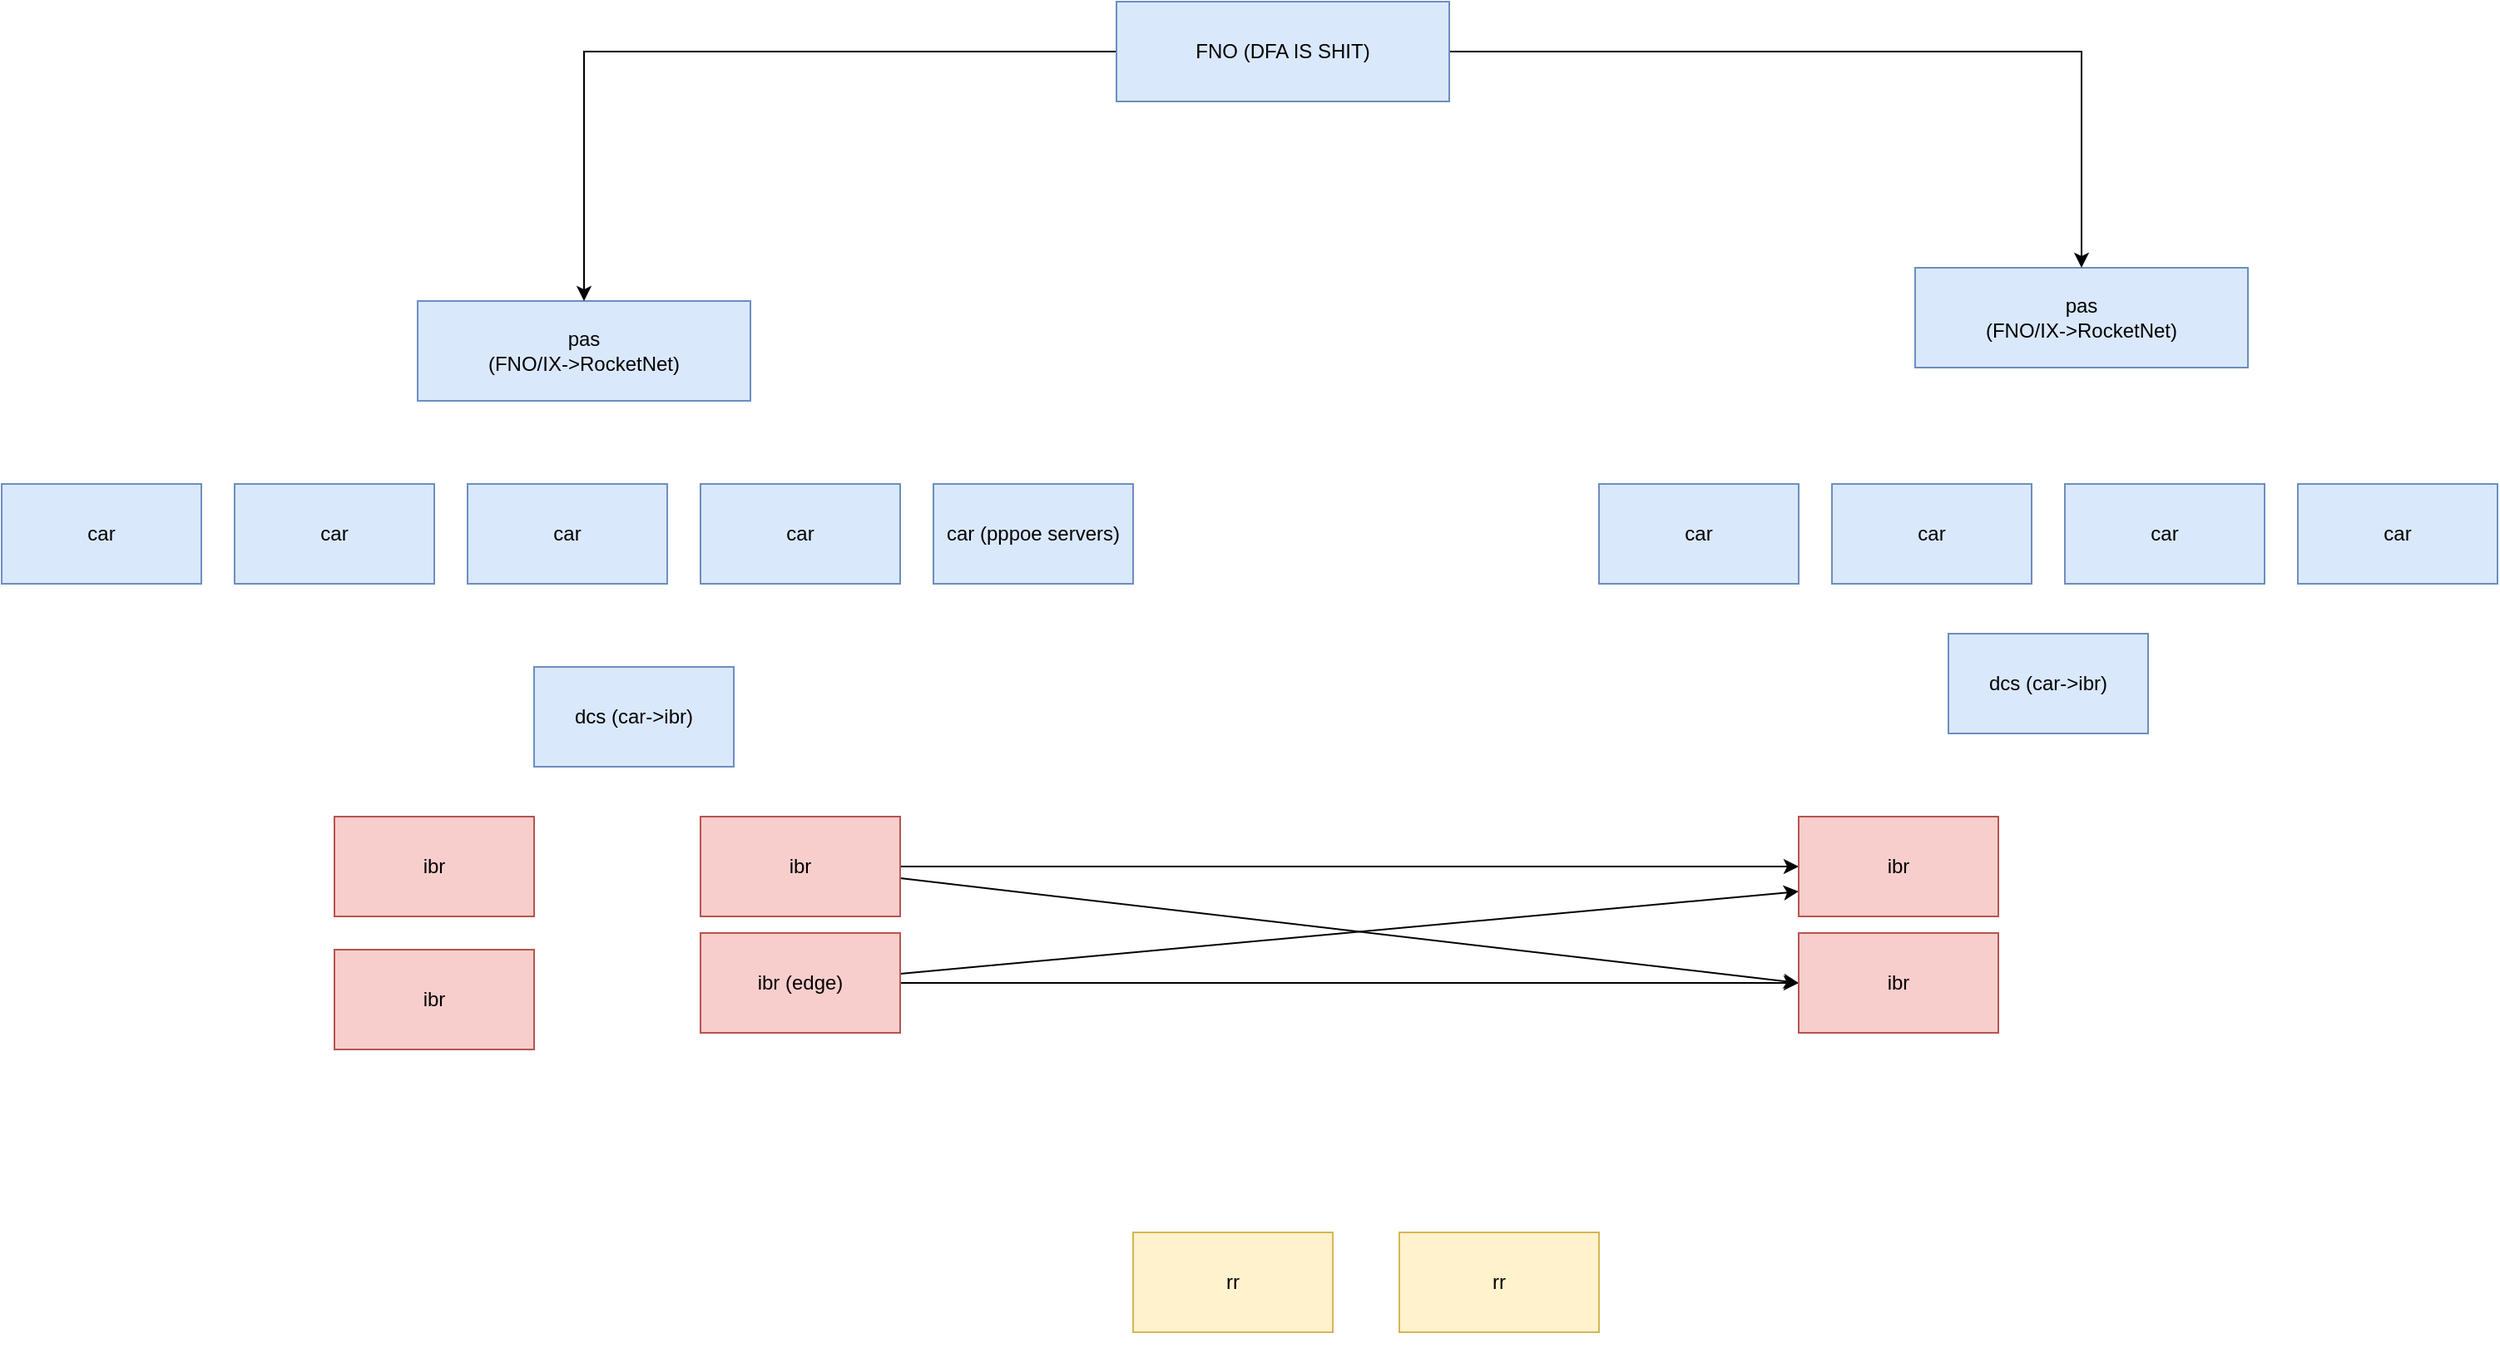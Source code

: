 <mxfile version="26.0.6">
  <diagram name="Page-1" id="0jXYULb7XNN_6yOyQ7-O">
    <mxGraphModel dx="2594" dy="1983" grid="1" gridSize="10" guides="1" tooltips="1" connect="1" arrows="1" fold="1" page="1" pageScale="1" pageWidth="850" pageHeight="1100" math="0" shadow="0">
      <root>
        <mxCell id="0" />
        <mxCell id="1" parent="0" />
        <mxCell id="fx19zx-SHGDhQ8waikCe-1" value="car" style="rounded=0;whiteSpace=wrap;html=1;fillColor=#dae8fc;strokeColor=#6c8ebf;" vertex="1" parent="1">
          <mxGeometry x="430" y="250" width="120" height="60" as="geometry" />
        </mxCell>
        <mxCell id="fx19zx-SHGDhQ8waikCe-2" value="car" style="rounded=0;whiteSpace=wrap;html=1;fillColor=#dae8fc;strokeColor=#6c8ebf;" vertex="1" parent="1">
          <mxGeometry x="570" y="250" width="120" height="60" as="geometry" />
        </mxCell>
        <mxCell id="fx19zx-SHGDhQ8waikCe-3" value="car" style="rounded=0;whiteSpace=wrap;html=1;fillColor=#dae8fc;strokeColor=#6c8ebf;" vertex="1" parent="1">
          <mxGeometry x="710" y="250" width="120" height="60" as="geometry" />
        </mxCell>
        <mxCell id="fx19zx-SHGDhQ8waikCe-4" value="car" style="rounded=0;whiteSpace=wrap;html=1;fillColor=#dae8fc;strokeColor=#6c8ebf;" vertex="1" parent="1">
          <mxGeometry x="850" y="250" width="120" height="60" as="geometry" />
        </mxCell>
        <mxCell id="fx19zx-SHGDhQ8waikCe-5" value="car" style="rounded=0;whiteSpace=wrap;html=1;fillColor=#dae8fc;strokeColor=#6c8ebf;" vertex="1" parent="1">
          <mxGeometry x="-530" y="250" width="120" height="60" as="geometry" />
        </mxCell>
        <mxCell id="fx19zx-SHGDhQ8waikCe-6" value="car" style="rounded=0;whiteSpace=wrap;html=1;fillColor=#dae8fc;strokeColor=#6c8ebf;" vertex="1" parent="1">
          <mxGeometry x="-390" y="250" width="120" height="60" as="geometry" />
        </mxCell>
        <mxCell id="fx19zx-SHGDhQ8waikCe-7" value="car" style="rounded=0;whiteSpace=wrap;html=1;fillColor=#dae8fc;strokeColor=#6c8ebf;" vertex="1" parent="1">
          <mxGeometry x="-250" y="250" width="120" height="60" as="geometry" />
        </mxCell>
        <mxCell id="fx19zx-SHGDhQ8waikCe-8" value="car" style="rounded=0;whiteSpace=wrap;html=1;fillColor=#dae8fc;strokeColor=#6c8ebf;" vertex="1" parent="1">
          <mxGeometry x="-110" y="250" width="120" height="60" as="geometry" />
        </mxCell>
        <mxCell id="fx19zx-SHGDhQ8waikCe-9" value="car (pppoe servers)" style="rounded=0;whiteSpace=wrap;html=1;fillColor=#dae8fc;strokeColor=#6c8ebf;" vertex="1" parent="1">
          <mxGeometry x="30" y="250" width="120" height="60" as="geometry" />
        </mxCell>
        <mxCell id="fx19zx-SHGDhQ8waikCe-21" style="rounded=0;orthogonalLoop=1;jettySize=auto;html=1;entryX=0;entryY=0.75;entryDx=0;entryDy=0;strokeColor=default;" edge="1" parent="1" source="fx19zx-SHGDhQ8waikCe-10" target="fx19zx-SHGDhQ8waikCe-15">
          <mxGeometry relative="1" as="geometry" />
        </mxCell>
        <mxCell id="fx19zx-SHGDhQ8waikCe-24" style="edgeStyle=orthogonalEdgeStyle;rounded=0;orthogonalLoop=1;jettySize=auto;html=1;entryX=0;entryY=0.5;entryDx=0;entryDy=0;" edge="1" parent="1" source="fx19zx-SHGDhQ8waikCe-10" target="fx19zx-SHGDhQ8waikCe-14">
          <mxGeometry relative="1" as="geometry" />
        </mxCell>
        <mxCell id="fx19zx-SHGDhQ8waikCe-10" value="ibr (edge)" style="rounded=0;whiteSpace=wrap;html=1;fillColor=#f8cecc;strokeColor=#b85450;" vertex="1" parent="1">
          <mxGeometry x="-110" y="520" width="120" height="60" as="geometry" />
        </mxCell>
        <mxCell id="fx19zx-SHGDhQ8waikCe-20" style="edgeStyle=orthogonalEdgeStyle;rounded=0;orthogonalLoop=1;jettySize=auto;html=1;entryX=0;entryY=0.5;entryDx=0;entryDy=0;" edge="1" parent="1" source="fx19zx-SHGDhQ8waikCe-11" target="fx19zx-SHGDhQ8waikCe-15">
          <mxGeometry relative="1" as="geometry" />
        </mxCell>
        <mxCell id="fx19zx-SHGDhQ8waikCe-23" style="rounded=0;orthogonalLoop=1;jettySize=auto;html=1;entryX=0;entryY=0.5;entryDx=0;entryDy=0;" edge="1" parent="1" source="fx19zx-SHGDhQ8waikCe-11" target="fx19zx-SHGDhQ8waikCe-14">
          <mxGeometry relative="1" as="geometry" />
        </mxCell>
        <mxCell id="fx19zx-SHGDhQ8waikCe-11" value="ibr" style="rounded=0;whiteSpace=wrap;html=1;fillColor=#f8cecc;strokeColor=#b85450;" vertex="1" parent="1">
          <mxGeometry x="-110" y="450" width="120" height="60" as="geometry" />
        </mxCell>
        <mxCell id="fx19zx-SHGDhQ8waikCe-12" value="ibr" style="rounded=0;whiteSpace=wrap;html=1;fillColor=#f8cecc;strokeColor=#b85450;" vertex="1" parent="1">
          <mxGeometry x="-330" y="450" width="120" height="60" as="geometry" />
        </mxCell>
        <mxCell id="fx19zx-SHGDhQ8waikCe-13" value="ibr" style="rounded=0;whiteSpace=wrap;html=1;fillColor=#f8cecc;strokeColor=#b85450;" vertex="1" parent="1">
          <mxGeometry x="-330" y="530" width="120" height="60" as="geometry" />
        </mxCell>
        <mxCell id="fx19zx-SHGDhQ8waikCe-14" value="ibr" style="rounded=0;whiteSpace=wrap;html=1;fillColor=#f8cecc;strokeColor=#b85450;" vertex="1" parent="1">
          <mxGeometry x="550" y="520" width="120" height="60" as="geometry" />
        </mxCell>
        <mxCell id="fx19zx-SHGDhQ8waikCe-15" value="ibr" style="rounded=0;whiteSpace=wrap;html=1;fillColor=#f8cecc;strokeColor=#b85450;" vertex="1" parent="1">
          <mxGeometry x="550" y="450" width="120" height="60" as="geometry" />
        </mxCell>
        <mxCell id="fx19zx-SHGDhQ8waikCe-16" value="rr" style="rounded=0;whiteSpace=wrap;html=1;fillColor=#fff2cc;strokeColor=#d6b656;" vertex="1" parent="1">
          <mxGeometry x="150" y="700" width="120" height="60" as="geometry" />
        </mxCell>
        <mxCell id="fx19zx-SHGDhQ8waikCe-17" value="rr" style="rounded=0;whiteSpace=wrap;html=1;fillColor=#fff2cc;strokeColor=#d6b656;" vertex="1" parent="1">
          <mxGeometry x="310" y="700" width="120" height="60" as="geometry" />
        </mxCell>
        <mxCell id="fx19zx-SHGDhQ8waikCe-18" value="dcs (car-&amp;gt;ibr)" style="rounded=0;whiteSpace=wrap;html=1;fillColor=#dae8fc;strokeColor=#6c8ebf;" vertex="1" parent="1">
          <mxGeometry x="-210" y="360" width="120" height="60" as="geometry" />
        </mxCell>
        <mxCell id="fx19zx-SHGDhQ8waikCe-19" value="pas&lt;br&gt;(FNO/IX-&amp;gt;RocketNet)" style="rounded=0;whiteSpace=wrap;html=1;fillColor=#dae8fc;strokeColor=#6c8ebf;" vertex="1" parent="1">
          <mxGeometry x="-280" y="140" width="200" height="60" as="geometry" />
        </mxCell>
        <mxCell id="fx19zx-SHGDhQ8waikCe-28" style="edgeStyle=orthogonalEdgeStyle;rounded=0;orthogonalLoop=1;jettySize=auto;html=1;exitX=0.5;exitY=1;exitDx=0;exitDy=0;" edge="1" parent="1" source="fx19zx-SHGDhQ8waikCe-16" target="fx19zx-SHGDhQ8waikCe-16">
          <mxGeometry relative="1" as="geometry" />
        </mxCell>
        <mxCell id="fx19zx-SHGDhQ8waikCe-31" value="pas&lt;br&gt;(FNO/IX-&amp;gt;RocketNet)" style="rounded=0;whiteSpace=wrap;html=1;fillColor=#dae8fc;strokeColor=#6c8ebf;" vertex="1" parent="1">
          <mxGeometry x="620" y="120" width="200" height="60" as="geometry" />
        </mxCell>
        <mxCell id="fx19zx-SHGDhQ8waikCe-32" value="dcs (car-&amp;gt;ibr)" style="rounded=0;whiteSpace=wrap;html=1;fillColor=#dae8fc;strokeColor=#6c8ebf;" vertex="1" parent="1">
          <mxGeometry x="640" y="340" width="120" height="60" as="geometry" />
        </mxCell>
        <mxCell id="fx19zx-SHGDhQ8waikCe-34" style="edgeStyle=orthogonalEdgeStyle;rounded=0;orthogonalLoop=1;jettySize=auto;html=1;entryX=0.5;entryY=0;entryDx=0;entryDy=0;" edge="1" parent="1" source="fx19zx-SHGDhQ8waikCe-33" target="fx19zx-SHGDhQ8waikCe-19">
          <mxGeometry relative="1" as="geometry" />
        </mxCell>
        <mxCell id="fx19zx-SHGDhQ8waikCe-35" style="edgeStyle=orthogonalEdgeStyle;rounded=0;orthogonalLoop=1;jettySize=auto;html=1;" edge="1" parent="1" source="fx19zx-SHGDhQ8waikCe-33" target="fx19zx-SHGDhQ8waikCe-31">
          <mxGeometry relative="1" as="geometry" />
        </mxCell>
        <mxCell id="fx19zx-SHGDhQ8waikCe-33" value="FNO (DFA IS SHIT)" style="rounded=0;whiteSpace=wrap;html=1;fillColor=#dae8fc;strokeColor=#6c8ebf;" vertex="1" parent="1">
          <mxGeometry x="140" y="-40" width="200" height="60" as="geometry" />
        </mxCell>
      </root>
    </mxGraphModel>
  </diagram>
</mxfile>

